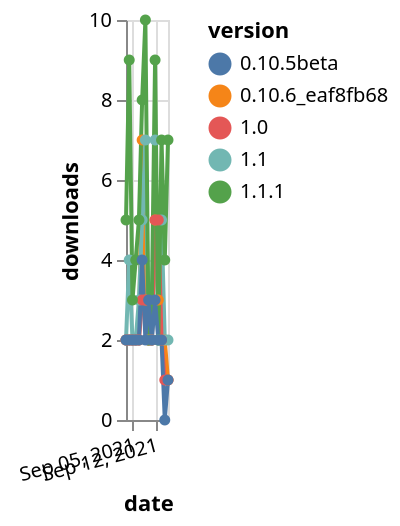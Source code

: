 {"$schema": "https://vega.github.io/schema/vega-lite/v5.json", "description": "A simple bar chart with embedded data.", "data": {"values": [{"date": "2021-09-03", "total": 18137, "delta": 2, "version": "0.10.6_eaf8fb68"}, {"date": "2021-09-04", "total": 18139, "delta": 2, "version": "0.10.6_eaf8fb68"}, {"date": "2021-09-05", "total": 18141, "delta": 2, "version": "0.10.6_eaf8fb68"}, {"date": "2021-09-06", "total": 18143, "delta": 2, "version": "0.10.6_eaf8fb68"}, {"date": "2021-09-07", "total": 18145, "delta": 2, "version": "0.10.6_eaf8fb68"}, {"date": "2021-09-08", "total": 18152, "delta": 7, "version": "0.10.6_eaf8fb68"}, {"date": "2021-09-09", "total": 18155, "delta": 3, "version": "0.10.6_eaf8fb68"}, {"date": "2021-09-10", "total": 18157, "delta": 2, "version": "0.10.6_eaf8fb68"}, {"date": "2021-09-11", "total": 18159, "delta": 2, "version": "0.10.6_eaf8fb68"}, {"date": "2021-09-12", "total": 18164, "delta": 5, "version": "0.10.6_eaf8fb68"}, {"date": "2021-09-13", "total": 18167, "delta": 3, "version": "0.10.6_eaf8fb68"}, {"date": "2021-09-14", "total": 18169, "delta": 2, "version": "0.10.6_eaf8fb68"}, {"date": "2021-09-15", "total": 18171, "delta": 2, "version": "0.10.6_eaf8fb68"}, {"date": "2021-09-16", "total": 18172, "delta": 1, "version": "0.10.6_eaf8fb68"}, {"date": "2021-09-03", "total": 10309, "delta": 2, "version": "1.1"}, {"date": "2021-09-04", "total": 10313, "delta": 4, "version": "1.1"}, {"date": "2021-09-05", "total": 10315, "delta": 2, "version": "1.1"}, {"date": "2021-09-06", "total": 10317, "delta": 2, "version": "1.1"}, {"date": "2021-09-07", "total": 10320, "delta": 3, "version": "1.1"}, {"date": "2021-09-08", "total": 10325, "delta": 5, "version": "1.1"}, {"date": "2021-09-09", "total": 10332, "delta": 7, "version": "1.1"}, {"date": "2021-09-10", "total": 10334, "delta": 2, "version": "1.1"}, {"date": "2021-09-11", "total": 10336, "delta": 2, "version": "1.1"}, {"date": "2021-09-12", "total": 10343, "delta": 7, "version": "1.1"}, {"date": "2021-09-13", "total": 10345, "delta": 2, "version": "1.1"}, {"date": "2021-09-14", "total": 10350, "delta": 5, "version": "1.1"}, {"date": "2021-09-15", "total": 10352, "delta": 2, "version": "1.1"}, {"date": "2021-09-16", "total": 10354, "delta": 2, "version": "1.1"}, {"date": "2021-09-03", "total": 5065, "delta": 2, "version": "1.0"}, {"date": "2021-09-04", "total": 5067, "delta": 2, "version": "1.0"}, {"date": "2021-09-05", "total": 5069, "delta": 2, "version": "1.0"}, {"date": "2021-09-06", "total": 5071, "delta": 2, "version": "1.0"}, {"date": "2021-09-07", "total": 5073, "delta": 2, "version": "1.0"}, {"date": "2021-09-08", "total": 5076, "delta": 3, "version": "1.0"}, {"date": "2021-09-09", "total": 5079, "delta": 3, "version": "1.0"}, {"date": "2021-09-10", "total": 5081, "delta": 2, "version": "1.0"}, {"date": "2021-09-11", "total": 5083, "delta": 2, "version": "1.0"}, {"date": "2021-09-12", "total": 5088, "delta": 5, "version": "1.0"}, {"date": "2021-09-13", "total": 5093, "delta": 5, "version": "1.0"}, {"date": "2021-09-14", "total": 5095, "delta": 2, "version": "1.0"}, {"date": "2021-09-15", "total": 5096, "delta": 1, "version": "1.0"}, {"date": "2021-09-16", "total": 5097, "delta": 1, "version": "1.0"}, {"date": "2021-09-03", "total": 6680, "delta": 5, "version": "1.1.1"}, {"date": "2021-09-04", "total": 6689, "delta": 9, "version": "1.1.1"}, {"date": "2021-09-05", "total": 6692, "delta": 3, "version": "1.1.1"}, {"date": "2021-09-06", "total": 6696, "delta": 4, "version": "1.1.1"}, {"date": "2021-09-07", "total": 6701, "delta": 5, "version": "1.1.1"}, {"date": "2021-09-08", "total": 6709, "delta": 8, "version": "1.1.1"}, {"date": "2021-09-09", "total": 6719, "delta": 10, "version": "1.1.1"}, {"date": "2021-09-10", "total": 6721, "delta": 2, "version": "1.1.1"}, {"date": "2021-09-11", "total": 6724, "delta": 3, "version": "1.1.1"}, {"date": "2021-09-12", "total": 6733, "delta": 9, "version": "1.1.1"}, {"date": "2021-09-13", "total": 6735, "delta": 2, "version": "1.1.1"}, {"date": "2021-09-14", "total": 6742, "delta": 7, "version": "1.1.1"}, {"date": "2021-09-15", "total": 6746, "delta": 4, "version": "1.1.1"}, {"date": "2021-09-16", "total": 6753, "delta": 7, "version": "1.1.1"}, {"date": "2021-09-03", "total": 4455, "delta": 2, "version": "0.10.5beta"}, {"date": "2021-09-04", "total": 4457, "delta": 2, "version": "0.10.5beta"}, {"date": "2021-09-05", "total": 4459, "delta": 2, "version": "0.10.5beta"}, {"date": "2021-09-06", "total": 4461, "delta": 2, "version": "0.10.5beta"}, {"date": "2021-09-07", "total": 4463, "delta": 2, "version": "0.10.5beta"}, {"date": "2021-09-08", "total": 4467, "delta": 4, "version": "0.10.5beta"}, {"date": "2021-09-09", "total": 4469, "delta": 2, "version": "0.10.5beta"}, {"date": "2021-09-10", "total": 4472, "delta": 3, "version": "0.10.5beta"}, {"date": "2021-09-11", "total": 4474, "delta": 2, "version": "0.10.5beta"}, {"date": "2021-09-12", "total": 4477, "delta": 3, "version": "0.10.5beta"}, {"date": "2021-09-13", "total": 4479, "delta": 2, "version": "0.10.5beta"}, {"date": "2021-09-14", "total": 4481, "delta": 2, "version": "0.10.5beta"}, {"date": "2021-09-15", "total": 4481, "delta": 0, "version": "0.10.5beta"}, {"date": "2021-09-16", "total": 4482, "delta": 1, "version": "0.10.5beta"}]}, "width": "container", "mark": {"type": "line", "point": {"filled": true}}, "encoding": {"x": {"field": "date", "type": "temporal", "timeUnit": "yearmonthdate", "title": "date", "axis": {"labelAngle": -15}}, "y": {"field": "delta", "type": "quantitative", "title": "downloads"}, "color": {"field": "version", "type": "nominal"}, "tooltip": {"field": "delta"}}}
